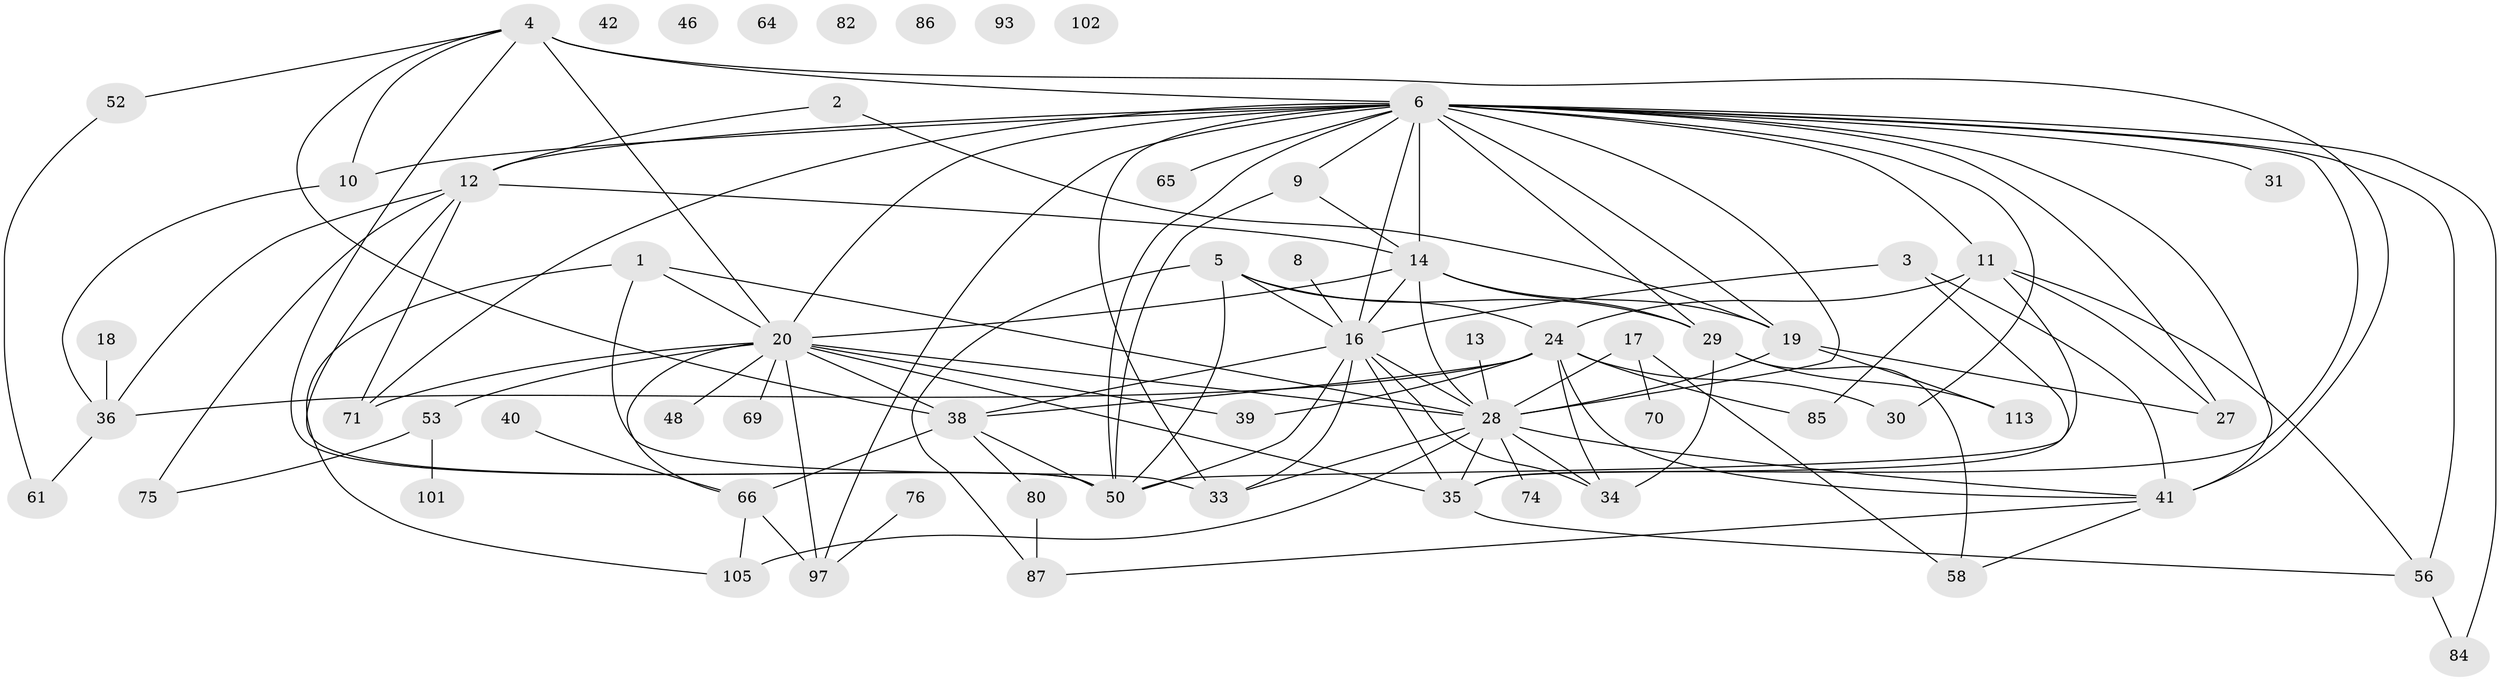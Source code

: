 // original degree distribution, {2: 0.176, 1: 0.184, 4: 0.144, 5: 0.112, 8: 0.032, 6: 0.048, 3: 0.216, 0: 0.056, 7: 0.024, 9: 0.008}
// Generated by graph-tools (version 1.1) at 2025/12/03/09/25 04:12:54]
// undirected, 62 vertices, 118 edges
graph export_dot {
graph [start="1"]
  node [color=gray90,style=filled];
  1 [super="+123"];
  2 [super="+67"];
  3;
  4 [super="+7"];
  5 [super="+103"];
  6 [super="+96+106+91+122+124+62"];
  8 [super="+37"];
  9;
  10 [super="+15"];
  11 [super="+79+72"];
  12 [super="+77+25+43"];
  13;
  14 [super="+81"];
  16 [super="+99+47+78"];
  17 [super="+112"];
  18 [super="+57"];
  19 [super="+68+59"];
  20 [super="+26+22+110"];
  24 [super="+108"];
  27 [super="+100"];
  28 [super="+90+32"];
  29 [super="+54"];
  30 [super="+60"];
  31;
  33;
  34 [super="+98"];
  35 [super="+51"];
  36 [super="+73"];
  38 [super="+49"];
  39;
  40;
  41 [super="+63"];
  42;
  46;
  48;
  50 [super="+55"];
  52;
  53;
  56;
  58;
  61;
  64;
  65;
  66 [super="+119"];
  69;
  70;
  71;
  74 [super="+121"];
  75;
  76;
  80 [super="+88"];
  82;
  84;
  85;
  86;
  87;
  93;
  97 [super="+104"];
  101;
  102;
  105;
  113 [super="+120"];
  1 -- 28;
  1 -- 105;
  1 -- 33;
  1 -- 20;
  2 -- 19;
  2 -- 12;
  3 -- 35;
  3 -- 16 [weight=2];
  3 -- 41;
  4 -- 6 [weight=2];
  4 -- 10;
  4 -- 50;
  4 -- 52;
  4 -- 20;
  4 -- 41;
  4 -- 38;
  5 -- 29;
  5 -- 87;
  5 -- 50;
  5 -- 16;
  5 -- 24 [weight=2];
  6 -- 14 [weight=2];
  6 -- 10;
  6 -- 84;
  6 -- 20;
  6 -- 56;
  6 -- 41 [weight=3];
  6 -- 11;
  6 -- 30;
  6 -- 31;
  6 -- 65;
  6 -- 71;
  6 -- 9;
  6 -- 28;
  6 -- 29 [weight=2];
  6 -- 33;
  6 -- 35;
  6 -- 97;
  6 -- 50;
  6 -- 16 [weight=3];
  6 -- 27;
  6 -- 19;
  6 -- 12;
  8 -- 16;
  9 -- 14;
  9 -- 50;
  10 -- 36;
  11 -- 24;
  11 -- 56;
  11 -- 85;
  11 -- 50;
  11 -- 27;
  12 -- 75;
  12 -- 14;
  12 -- 50;
  12 -- 36;
  12 -- 71;
  13 -- 28;
  14 -- 20;
  14 -- 28;
  14 -- 29;
  14 -- 19;
  14 -- 16;
  16 -- 33;
  16 -- 50;
  16 -- 38;
  16 -- 28;
  16 -- 34;
  16 -- 35;
  17 -- 70;
  17 -- 58;
  17 -- 28;
  18 -- 36;
  19 -- 27 [weight=2];
  19 -- 113;
  19 -- 28;
  20 -- 97;
  20 -- 48;
  20 -- 69;
  20 -- 66;
  20 -- 35;
  20 -- 71;
  20 -- 39;
  20 -- 53;
  20 -- 28;
  20 -- 38;
  24 -- 34;
  24 -- 39;
  24 -- 30;
  24 -- 41;
  24 -- 36;
  24 -- 85;
  24 -- 38;
  28 -- 34;
  28 -- 33;
  28 -- 35;
  28 -- 105;
  28 -- 74;
  28 -- 41;
  29 -- 34 [weight=2];
  29 -- 113;
  29 -- 58;
  35 -- 56;
  36 -- 61;
  38 -- 80;
  38 -- 50;
  38 -- 66;
  40 -- 66;
  41 -- 87;
  41 -- 58;
  52 -- 61;
  53 -- 75;
  53 -- 101;
  56 -- 84;
  66 -- 97 [weight=2];
  66 -- 105;
  76 -- 97;
  80 -- 87;
}
